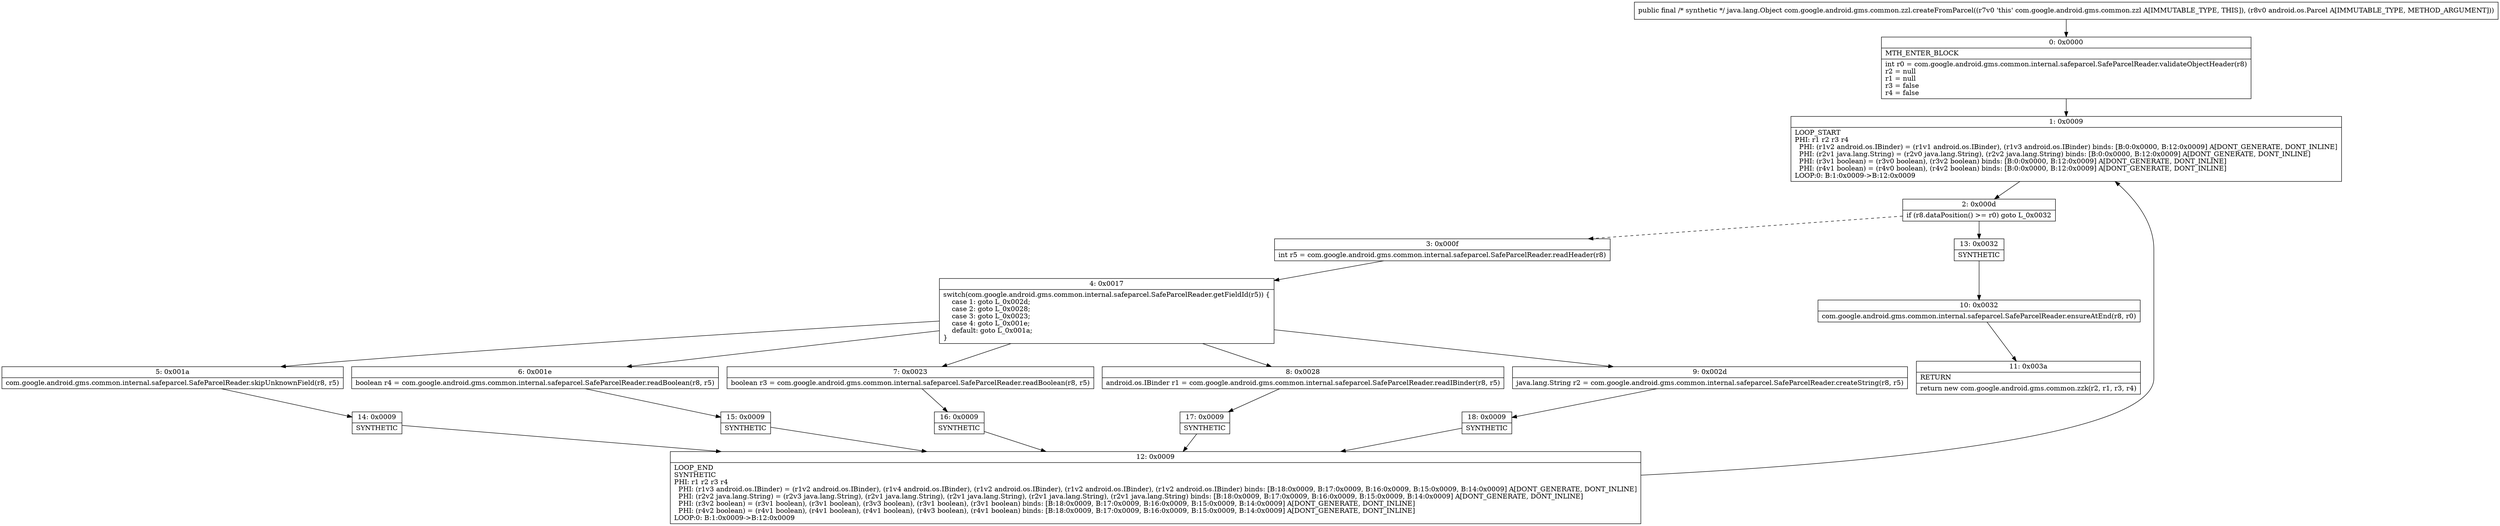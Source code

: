 digraph "CFG forcom.google.android.gms.common.zzl.createFromParcel(Landroid\/os\/Parcel;)Ljava\/lang\/Object;" {
Node_0 [shape=record,label="{0\:\ 0x0000|MTH_ENTER_BLOCK\l|int r0 = com.google.android.gms.common.internal.safeparcel.SafeParcelReader.validateObjectHeader(r8)\lr2 = null\lr1 = null\lr3 = false\lr4 = false\l}"];
Node_1 [shape=record,label="{1\:\ 0x0009|LOOP_START\lPHI: r1 r2 r3 r4 \l  PHI: (r1v2 android.os.IBinder) = (r1v1 android.os.IBinder), (r1v3 android.os.IBinder) binds: [B:0:0x0000, B:12:0x0009] A[DONT_GENERATE, DONT_INLINE]\l  PHI: (r2v1 java.lang.String) = (r2v0 java.lang.String), (r2v2 java.lang.String) binds: [B:0:0x0000, B:12:0x0009] A[DONT_GENERATE, DONT_INLINE]\l  PHI: (r3v1 boolean) = (r3v0 boolean), (r3v2 boolean) binds: [B:0:0x0000, B:12:0x0009] A[DONT_GENERATE, DONT_INLINE]\l  PHI: (r4v1 boolean) = (r4v0 boolean), (r4v2 boolean) binds: [B:0:0x0000, B:12:0x0009] A[DONT_GENERATE, DONT_INLINE]\lLOOP:0: B:1:0x0009\-\>B:12:0x0009\l}"];
Node_2 [shape=record,label="{2\:\ 0x000d|if (r8.dataPosition() \>= r0) goto L_0x0032\l}"];
Node_3 [shape=record,label="{3\:\ 0x000f|int r5 = com.google.android.gms.common.internal.safeparcel.SafeParcelReader.readHeader(r8)\l}"];
Node_4 [shape=record,label="{4\:\ 0x0017|switch(com.google.android.gms.common.internal.safeparcel.SafeParcelReader.getFieldId(r5)) \{\l    case 1: goto L_0x002d;\l    case 2: goto L_0x0028;\l    case 3: goto L_0x0023;\l    case 4: goto L_0x001e;\l    default: goto L_0x001a;\l\}\l}"];
Node_5 [shape=record,label="{5\:\ 0x001a|com.google.android.gms.common.internal.safeparcel.SafeParcelReader.skipUnknownField(r8, r5)\l}"];
Node_6 [shape=record,label="{6\:\ 0x001e|boolean r4 = com.google.android.gms.common.internal.safeparcel.SafeParcelReader.readBoolean(r8, r5)\l}"];
Node_7 [shape=record,label="{7\:\ 0x0023|boolean r3 = com.google.android.gms.common.internal.safeparcel.SafeParcelReader.readBoolean(r8, r5)\l}"];
Node_8 [shape=record,label="{8\:\ 0x0028|android.os.IBinder r1 = com.google.android.gms.common.internal.safeparcel.SafeParcelReader.readIBinder(r8, r5)\l}"];
Node_9 [shape=record,label="{9\:\ 0x002d|java.lang.String r2 = com.google.android.gms.common.internal.safeparcel.SafeParcelReader.createString(r8, r5)\l}"];
Node_10 [shape=record,label="{10\:\ 0x0032|com.google.android.gms.common.internal.safeparcel.SafeParcelReader.ensureAtEnd(r8, r0)\l}"];
Node_11 [shape=record,label="{11\:\ 0x003a|RETURN\l|return new com.google.android.gms.common.zzk(r2, r1, r3, r4)\l}"];
Node_12 [shape=record,label="{12\:\ 0x0009|LOOP_END\lSYNTHETIC\lPHI: r1 r2 r3 r4 \l  PHI: (r1v3 android.os.IBinder) = (r1v2 android.os.IBinder), (r1v4 android.os.IBinder), (r1v2 android.os.IBinder), (r1v2 android.os.IBinder), (r1v2 android.os.IBinder) binds: [B:18:0x0009, B:17:0x0009, B:16:0x0009, B:15:0x0009, B:14:0x0009] A[DONT_GENERATE, DONT_INLINE]\l  PHI: (r2v2 java.lang.String) = (r2v3 java.lang.String), (r2v1 java.lang.String), (r2v1 java.lang.String), (r2v1 java.lang.String), (r2v1 java.lang.String) binds: [B:18:0x0009, B:17:0x0009, B:16:0x0009, B:15:0x0009, B:14:0x0009] A[DONT_GENERATE, DONT_INLINE]\l  PHI: (r3v2 boolean) = (r3v1 boolean), (r3v1 boolean), (r3v3 boolean), (r3v1 boolean), (r3v1 boolean) binds: [B:18:0x0009, B:17:0x0009, B:16:0x0009, B:15:0x0009, B:14:0x0009] A[DONT_GENERATE, DONT_INLINE]\l  PHI: (r4v2 boolean) = (r4v1 boolean), (r4v1 boolean), (r4v1 boolean), (r4v3 boolean), (r4v1 boolean) binds: [B:18:0x0009, B:17:0x0009, B:16:0x0009, B:15:0x0009, B:14:0x0009] A[DONT_GENERATE, DONT_INLINE]\lLOOP:0: B:1:0x0009\-\>B:12:0x0009\l}"];
Node_13 [shape=record,label="{13\:\ 0x0032|SYNTHETIC\l}"];
Node_14 [shape=record,label="{14\:\ 0x0009|SYNTHETIC\l}"];
Node_15 [shape=record,label="{15\:\ 0x0009|SYNTHETIC\l}"];
Node_16 [shape=record,label="{16\:\ 0x0009|SYNTHETIC\l}"];
Node_17 [shape=record,label="{17\:\ 0x0009|SYNTHETIC\l}"];
Node_18 [shape=record,label="{18\:\ 0x0009|SYNTHETIC\l}"];
MethodNode[shape=record,label="{public final \/* synthetic *\/ java.lang.Object com.google.android.gms.common.zzl.createFromParcel((r7v0 'this' com.google.android.gms.common.zzl A[IMMUTABLE_TYPE, THIS]), (r8v0 android.os.Parcel A[IMMUTABLE_TYPE, METHOD_ARGUMENT])) }"];
MethodNode -> Node_0;
Node_0 -> Node_1;
Node_1 -> Node_2;
Node_2 -> Node_3[style=dashed];
Node_2 -> Node_13;
Node_3 -> Node_4;
Node_4 -> Node_5;
Node_4 -> Node_6;
Node_4 -> Node_7;
Node_4 -> Node_8;
Node_4 -> Node_9;
Node_5 -> Node_14;
Node_6 -> Node_15;
Node_7 -> Node_16;
Node_8 -> Node_17;
Node_9 -> Node_18;
Node_10 -> Node_11;
Node_12 -> Node_1;
Node_13 -> Node_10;
Node_14 -> Node_12;
Node_15 -> Node_12;
Node_16 -> Node_12;
Node_17 -> Node_12;
Node_18 -> Node_12;
}

